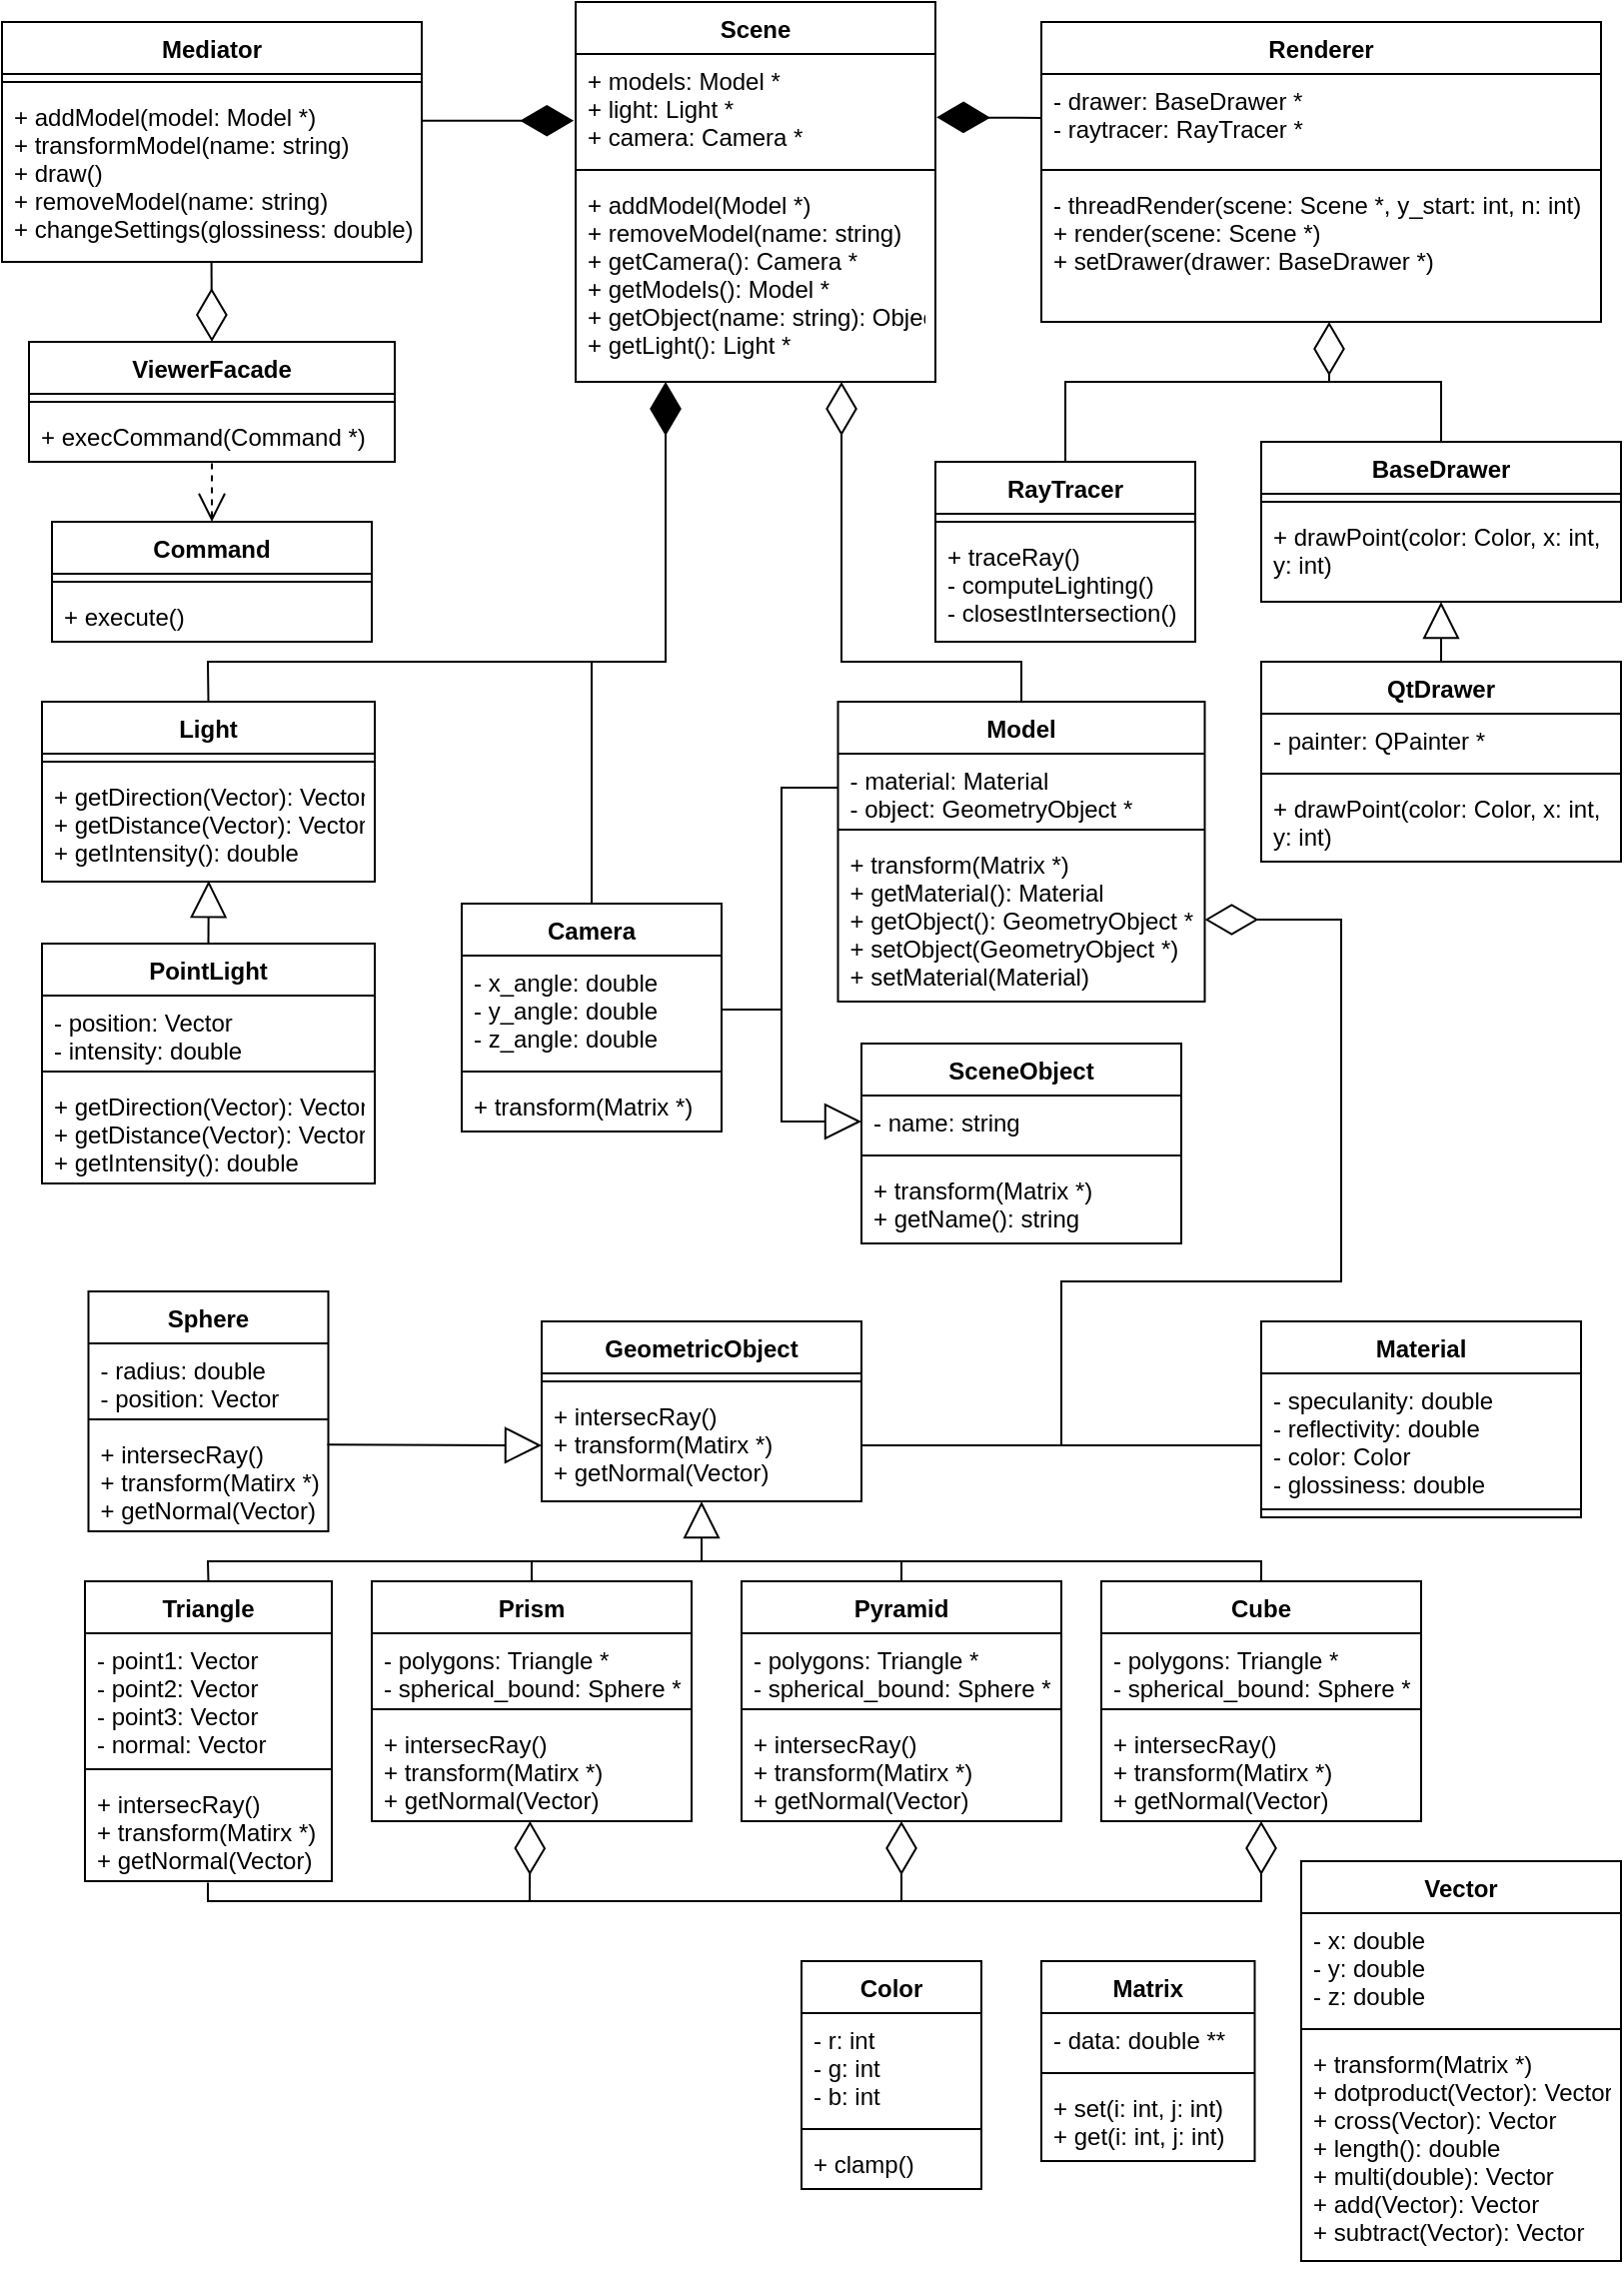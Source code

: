 <mxfile version="16.5.3" type="device" pages="2"><diagram id="o_7BRDRFoQLlFsF3nhdO" name="classes"><mxGraphModel dx="1688" dy="991" grid="1" gridSize="10" guides="1" tooltips="1" connect="1" arrows="1" fold="1" page="1" pageScale="1" pageWidth="827" pageHeight="1169" math="0" shadow="0"><root><mxCell id="rmKRU1al5gJtxsZe6P4l-0"/><mxCell id="rmKRU1al5gJtxsZe6P4l-1" parent="rmKRU1al5gJtxsZe6P4l-0"/><mxCell id="rmKRU1al5gJtxsZe6P4l-2" value="Scene" style="swimlane;fontStyle=1;align=center;verticalAlign=top;childLayout=stackLayout;horizontal=1;startSize=26;horizontalStack=0;resizeParent=1;resizeParentMax=0;resizeLast=0;collapsible=1;marginBottom=0;fontColor=#000000;" vertex="1" parent="rmKRU1al5gJtxsZe6P4l-1"><mxGeometry x="297" y="20" width="180" height="190" as="geometry"/></mxCell><mxCell id="rmKRU1al5gJtxsZe6P4l-3" value="+ models: Model *&#xA;+ light: Light *&#xA;+ camera: Camera *&#xA;" style="text;strokeColor=none;fillColor=none;align=left;verticalAlign=top;spacingLeft=4;spacingRight=4;overflow=hidden;rotatable=0;points=[[0,0.5],[1,0.5]];portConstraint=eastwest;fontColor=#000000;" vertex="1" parent="rmKRU1al5gJtxsZe6P4l-2"><mxGeometry y="26" width="180" height="54" as="geometry"/></mxCell><mxCell id="rmKRU1al5gJtxsZe6P4l-4" value="" style="line;strokeWidth=1;fillColor=none;align=left;verticalAlign=middle;spacingTop=-1;spacingLeft=3;spacingRight=3;rotatable=0;labelPosition=right;points=[];portConstraint=eastwest;fontColor=#000000;" vertex="1" parent="rmKRU1al5gJtxsZe6P4l-2"><mxGeometry y="80" width="180" height="8" as="geometry"/></mxCell><mxCell id="rmKRU1al5gJtxsZe6P4l-5" value="+ addModel(Model *)&#xA;+ removeModel(name: string)&#xA;+ getCamera(): Camera *&#xA;+ getModels(): Model *&#xA;+ getObject(name: string): Object *&#xA;+ getLight(): Light *&#xA;" style="text;strokeColor=none;fillColor=none;align=left;verticalAlign=top;spacingLeft=4;spacingRight=4;overflow=hidden;rotatable=0;points=[[0,0.5],[1,0.5]];portConstraint=eastwest;fontColor=#000000;" vertex="1" parent="rmKRU1al5gJtxsZe6P4l-2"><mxGeometry y="88" width="180" height="102" as="geometry"/></mxCell><mxCell id="rmKRU1al5gJtxsZe6P4l-6" value="Mediator" style="swimlane;fontStyle=1;align=center;verticalAlign=top;childLayout=stackLayout;horizontal=1;startSize=26;horizontalStack=0;resizeParent=1;resizeParentMax=0;resizeLast=0;collapsible=1;marginBottom=0;fontColor=#000000;" vertex="1" parent="rmKRU1al5gJtxsZe6P4l-1"><mxGeometry x="10" y="30" width="210" height="120" as="geometry"/></mxCell><mxCell id="rmKRU1al5gJtxsZe6P4l-8" value="" style="line;strokeWidth=1;fillColor=none;align=left;verticalAlign=middle;spacingTop=-1;spacingLeft=3;spacingRight=3;rotatable=0;labelPosition=right;points=[];portConstraint=eastwest;fontColor=#000000;" vertex="1" parent="rmKRU1al5gJtxsZe6P4l-6"><mxGeometry y="26" width="210" height="8" as="geometry"/></mxCell><mxCell id="rmKRU1al5gJtxsZe6P4l-9" value="+ addModel(model: Model *)&#xA;+ transformModel(name: string)&#xA;+ draw()&#xA;+ removeModel(name: string)&#xA;+ changeSettings(glossiness: double)&#xA;" style="text;strokeColor=none;fillColor=none;align=left;verticalAlign=top;spacingLeft=4;spacingRight=4;overflow=hidden;rotatable=0;points=[[0,0.5],[1,0.5]];portConstraint=eastwest;fontColor=#000000;" vertex="1" parent="rmKRU1al5gJtxsZe6P4l-6"><mxGeometry y="34" width="210" height="86" as="geometry"/></mxCell><mxCell id="rmKRU1al5gJtxsZe6P4l-10" value="ViewerFacade" style="swimlane;fontStyle=1;align=center;verticalAlign=top;childLayout=stackLayout;horizontal=1;startSize=26;horizontalStack=0;resizeParent=1;resizeParentMax=0;resizeLast=0;collapsible=1;marginBottom=0;fontColor=#000000;" vertex="1" parent="rmKRU1al5gJtxsZe6P4l-1"><mxGeometry x="23.5" y="190" width="183" height="60" as="geometry"/></mxCell><mxCell id="rmKRU1al5gJtxsZe6P4l-12" value="" style="line;strokeWidth=1;fillColor=none;align=left;verticalAlign=middle;spacingTop=-1;spacingLeft=3;spacingRight=3;rotatable=0;labelPosition=right;points=[];portConstraint=eastwest;fontColor=#000000;" vertex="1" parent="rmKRU1al5gJtxsZe6P4l-10"><mxGeometry y="26" width="183" height="8" as="geometry"/></mxCell><mxCell id="rmKRU1al5gJtxsZe6P4l-13" value="+ execCommand(Command *)" style="text;strokeColor=none;fillColor=none;align=left;verticalAlign=top;spacingLeft=4;spacingRight=4;overflow=hidden;rotatable=0;points=[[0,0.5],[1,0.5]];portConstraint=eastwest;fontColor=#000000;" vertex="1" parent="rmKRU1al5gJtxsZe6P4l-10"><mxGeometry y="34" width="183" height="26" as="geometry"/></mxCell><mxCell id="rmKRU1al5gJtxsZe6P4l-14" value="Renderer" style="swimlane;fontStyle=1;align=center;verticalAlign=top;childLayout=stackLayout;horizontal=1;startSize=26;horizontalStack=0;resizeParent=1;resizeParentMax=0;resizeLast=0;collapsible=1;marginBottom=0;fontColor=#000000;" vertex="1" parent="rmKRU1al5gJtxsZe6P4l-1"><mxGeometry x="530" y="30" width="280" height="150" as="geometry"/></mxCell><mxCell id="rmKRU1al5gJtxsZe6P4l-15" value="- drawer: BaseDrawer *&#xA;- raytracer: RayTracer *&#xA;" style="text;strokeColor=none;fillColor=none;align=left;verticalAlign=top;spacingLeft=4;spacingRight=4;overflow=hidden;rotatable=0;points=[[0,0.5],[1,0.5]];portConstraint=eastwest;fontColor=#000000;" vertex="1" parent="rmKRU1al5gJtxsZe6P4l-14"><mxGeometry y="26" width="280" height="44" as="geometry"/></mxCell><mxCell id="rmKRU1al5gJtxsZe6P4l-16" value="" style="line;strokeWidth=1;fillColor=none;align=left;verticalAlign=middle;spacingTop=-1;spacingLeft=3;spacingRight=3;rotatable=0;labelPosition=right;points=[];portConstraint=eastwest;fontColor=#000000;" vertex="1" parent="rmKRU1al5gJtxsZe6P4l-14"><mxGeometry y="70" width="280" height="8" as="geometry"/></mxCell><mxCell id="rmKRU1al5gJtxsZe6P4l-17" value="- threadRender(scene: Scene *, y_start: int, n: int)&#xA;+ render(scene: Scene *)&#xA;+ setDrawer(drawer: BaseDrawer *)&#xA;" style="text;strokeColor=none;fillColor=none;align=left;verticalAlign=top;spacingLeft=4;spacingRight=4;overflow=hidden;rotatable=0;points=[[0,0.5],[1,0.5]];portConstraint=eastwest;fontColor=#000000;" vertex="1" parent="rmKRU1al5gJtxsZe6P4l-14"><mxGeometry y="78" width="280" height="72" as="geometry"/></mxCell><mxCell id="rmKRU1al5gJtxsZe6P4l-18" value="RayTracer" style="swimlane;fontStyle=1;align=center;verticalAlign=top;childLayout=stackLayout;horizontal=1;startSize=26;horizontalStack=0;resizeParent=1;resizeParentMax=0;resizeLast=0;collapsible=1;marginBottom=0;fontColor=#000000;" vertex="1" parent="rmKRU1al5gJtxsZe6P4l-1"><mxGeometry x="477" y="250" width="130" height="90" as="geometry"/></mxCell><mxCell id="rmKRU1al5gJtxsZe6P4l-20" value="" style="line;strokeWidth=1;fillColor=none;align=left;verticalAlign=middle;spacingTop=-1;spacingLeft=3;spacingRight=3;rotatable=0;labelPosition=right;points=[];portConstraint=eastwest;fontColor=#000000;" vertex="1" parent="rmKRU1al5gJtxsZe6P4l-18"><mxGeometry y="26" width="130" height="8" as="geometry"/></mxCell><mxCell id="rmKRU1al5gJtxsZe6P4l-21" value="+ traceRay()&#xA;- computeLighting()&#xA;- closestIntersection()&#xA;" style="text;strokeColor=none;fillColor=none;align=left;verticalAlign=top;spacingLeft=4;spacingRight=4;overflow=hidden;rotatable=0;points=[[0,0.5],[1,0.5]];portConstraint=eastwest;fontColor=#000000;" vertex="1" parent="rmKRU1al5gJtxsZe6P4l-18"><mxGeometry y="34" width="130" height="56" as="geometry"/></mxCell><mxCell id="rmKRU1al5gJtxsZe6P4l-22" value="BaseDrawer" style="swimlane;fontStyle=1;align=center;verticalAlign=top;childLayout=stackLayout;horizontal=1;startSize=26;horizontalStack=0;resizeParent=1;resizeParentMax=0;resizeLast=0;collapsible=1;marginBottom=0;fontColor=#000000;" vertex="1" parent="rmKRU1al5gJtxsZe6P4l-1"><mxGeometry x="640" y="240" width="180" height="80" as="geometry"/></mxCell><mxCell id="rmKRU1al5gJtxsZe6P4l-24" value="" style="line;strokeWidth=1;fillColor=none;align=left;verticalAlign=middle;spacingTop=-1;spacingLeft=3;spacingRight=3;rotatable=0;labelPosition=right;points=[];portConstraint=eastwest;fontColor=#000000;" vertex="1" parent="rmKRU1al5gJtxsZe6P4l-22"><mxGeometry y="26" width="180" height="8" as="geometry"/></mxCell><mxCell id="rmKRU1al5gJtxsZe6P4l-25" value="+ drawPoint(color: Color, x: int,&#xA;y: int)" style="text;strokeColor=none;fillColor=none;align=left;verticalAlign=top;spacingLeft=4;spacingRight=4;overflow=hidden;rotatable=0;points=[[0,0.5],[1,0.5]];portConstraint=eastwest;fontColor=#000000;" vertex="1" parent="rmKRU1al5gJtxsZe6P4l-22"><mxGeometry y="34" width="180" height="46" as="geometry"/></mxCell><mxCell id="rmKRU1al5gJtxsZe6P4l-26" value="QtDrawer" style="swimlane;fontStyle=1;align=center;verticalAlign=top;childLayout=stackLayout;horizontal=1;startSize=26;horizontalStack=0;resizeParent=1;resizeParentMax=0;resizeLast=0;collapsible=1;marginBottom=0;fontColor=#000000;" vertex="1" parent="rmKRU1al5gJtxsZe6P4l-1"><mxGeometry x="640" y="350" width="180" height="100" as="geometry"/></mxCell><mxCell id="rmKRU1al5gJtxsZe6P4l-27" value="- painter: QPainter *" style="text;strokeColor=none;fillColor=none;align=left;verticalAlign=top;spacingLeft=4;spacingRight=4;overflow=hidden;rotatable=0;points=[[0,0.5],[1,0.5]];portConstraint=eastwest;fontColor=#000000;" vertex="1" parent="rmKRU1al5gJtxsZe6P4l-26"><mxGeometry y="26" width="180" height="26" as="geometry"/></mxCell><mxCell id="rmKRU1al5gJtxsZe6P4l-28" value="" style="line;strokeWidth=1;fillColor=none;align=left;verticalAlign=middle;spacingTop=-1;spacingLeft=3;spacingRight=3;rotatable=0;labelPosition=right;points=[];portConstraint=eastwest;fontColor=#000000;" vertex="1" parent="rmKRU1al5gJtxsZe6P4l-26"><mxGeometry y="52" width="180" height="8" as="geometry"/></mxCell><mxCell id="rmKRU1al5gJtxsZe6P4l-29" value="+ drawPoint(color: Color, x: int,&#xA;y: int)" style="text;strokeColor=none;fillColor=none;align=left;verticalAlign=top;spacingLeft=4;spacingRight=4;overflow=hidden;rotatable=0;points=[[0,0.5],[1,0.5]];portConstraint=eastwest;fontColor=#000000;" vertex="1" parent="rmKRU1al5gJtxsZe6P4l-26"><mxGeometry y="60" width="180" height="40" as="geometry"/></mxCell><mxCell id="rmKRU1al5gJtxsZe6P4l-31" value="Command" style="swimlane;fontStyle=1;align=center;verticalAlign=top;childLayout=stackLayout;horizontal=1;startSize=26;horizontalStack=0;resizeParent=1;resizeParentMax=0;resizeLast=0;collapsible=1;marginBottom=0;fontColor=#000000;" vertex="1" parent="rmKRU1al5gJtxsZe6P4l-1"><mxGeometry x="35" y="280" width="160" height="60" as="geometry"/></mxCell><mxCell id="rmKRU1al5gJtxsZe6P4l-33" value="" style="line;strokeWidth=1;fillColor=none;align=left;verticalAlign=middle;spacingTop=-1;spacingLeft=3;spacingRight=3;rotatable=0;labelPosition=right;points=[];portConstraint=eastwest;fontColor=#000000;" vertex="1" parent="rmKRU1al5gJtxsZe6P4l-31"><mxGeometry y="26" width="160" height="8" as="geometry"/></mxCell><mxCell id="rmKRU1al5gJtxsZe6P4l-34" value="+ execute()" style="text;strokeColor=none;fillColor=none;align=left;verticalAlign=top;spacingLeft=4;spacingRight=4;overflow=hidden;rotatable=0;points=[[0,0.5],[1,0.5]];portConstraint=eastwest;fontColor=#000000;" vertex="1" parent="rmKRU1al5gJtxsZe6P4l-31"><mxGeometry y="34" width="160" height="26" as="geometry"/></mxCell><mxCell id="rmKRU1al5gJtxsZe6P4l-35" value="" style="endArrow=diamondThin;endFill=1;endSize=24;html=1;rounded=0;fontColor=#000000;exitX=0;exitY=0.5;exitDx=0;exitDy=0;entryX=1.003;entryY=0.586;entryDx=0;entryDy=0;entryPerimeter=0;" edge="1" parent="rmKRU1al5gJtxsZe6P4l-1" source="rmKRU1al5gJtxsZe6P4l-15" target="rmKRU1al5gJtxsZe6P4l-3"><mxGeometry width="160" relative="1" as="geometry"><mxPoint x="223" y="73" as="sourcePoint"/><mxPoint x="480" y="78" as="targetPoint"/></mxGeometry></mxCell><mxCell id="rmKRU1al5gJtxsZe6P4l-36" value="" style="endArrow=diamondThin;endFill=0;endSize=24;html=1;rounded=0;fontColor=#000000;entryX=0.5;entryY=0;entryDx=0;entryDy=0;exitX=0.499;exitY=1.004;exitDx=0;exitDy=0;exitPerimeter=0;" edge="1" parent="rmKRU1al5gJtxsZe6P4l-1" source="rmKRU1al5gJtxsZe6P4l-9" target="rmKRU1al5gJtxsZe6P4l-10"><mxGeometry width="160" relative="1" as="geometry"><mxPoint x="273" y="200" as="sourcePoint"/><mxPoint x="433" y="200" as="targetPoint"/></mxGeometry></mxCell><mxCell id="rmKRU1al5gJtxsZe6P4l-37" value="" style="endArrow=open;endSize=12;dashed=1;html=1;rounded=0;fontColor=#000000;exitX=0.5;exitY=1.03;exitDx=0;exitDy=0;exitPerimeter=0;entryX=0.5;entryY=0;entryDx=0;entryDy=0;" edge="1" parent="rmKRU1al5gJtxsZe6P4l-1" source="rmKRU1al5gJtxsZe6P4l-13" target="rmKRU1al5gJtxsZe6P4l-31"><mxGeometry y="30" width="160" relative="1" as="geometry"><mxPoint x="233" y="290" as="sourcePoint"/><mxPoint x="393" y="290" as="targetPoint"/><mxPoint as="offset"/></mxGeometry></mxCell><mxCell id="rmKRU1al5gJtxsZe6P4l-39" value="" style="endArrow=diamondThin;endFill=0;endSize=24;html=1;rounded=0;fontColor=#000000;exitX=0.5;exitY=0;exitDx=0;exitDy=0;" edge="1" parent="rmKRU1al5gJtxsZe6P4l-1" source="rmKRU1al5gJtxsZe6P4l-22"><mxGeometry width="160" relative="1" as="geometry"><mxPoint x="390" y="280" as="sourcePoint"/><mxPoint x="674" y="180" as="targetPoint"/><Array as="points"><mxPoint x="730" y="210"/><mxPoint x="674" y="210"/></Array></mxGeometry></mxCell><mxCell id="rmKRU1al5gJtxsZe6P4l-40" value="" style="endArrow=none;html=1;rounded=0;fontColor=#000000;entryX=0.5;entryY=0;entryDx=0;entryDy=0;" edge="1" parent="rmKRU1al5gJtxsZe6P4l-1" target="rmKRU1al5gJtxsZe6P4l-18"><mxGeometry width="50" height="50" relative="1" as="geometry"><mxPoint x="674" y="210" as="sourcePoint"/><mxPoint x="490" y="250" as="targetPoint"/><Array as="points"><mxPoint x="542" y="210"/></Array></mxGeometry></mxCell><mxCell id="rmKRU1al5gJtxsZe6P4l-41" value="" style="endArrow=block;endSize=16;endFill=0;html=1;rounded=0;fontColor=#000000;entryX=0.5;entryY=1;entryDx=0;entryDy=0;exitX=0.5;exitY=0;exitDx=0;exitDy=0;" edge="1" parent="rmKRU1al5gJtxsZe6P4l-1" source="rmKRU1al5gJtxsZe6P4l-26" target="rmKRU1al5gJtxsZe6P4l-22"><mxGeometry y="60" width="160" relative="1" as="geometry"><mxPoint x="550" y="250" as="sourcePoint"/><mxPoint x="710" y="250" as="targetPoint"/><mxPoint as="offset"/></mxGeometry></mxCell><mxCell id="rmKRU1al5gJtxsZe6P4l-42" value="" style="endArrow=diamondThin;endFill=1;endSize=24;html=1;rounded=0;fontColor=#000000;entryX=-0.005;entryY=0.618;entryDx=0;entryDy=0;entryPerimeter=0;exitX=1;exitY=0.179;exitDx=0;exitDy=0;exitPerimeter=0;" edge="1" parent="rmKRU1al5gJtxsZe6P4l-1" source="rmKRU1al5gJtxsZe6P4l-9" target="rmKRU1al5gJtxsZe6P4l-3"><mxGeometry width="160" relative="1" as="geometry"><mxPoint x="390" y="160" as="sourcePoint"/><mxPoint x="550" y="160" as="targetPoint"/></mxGeometry></mxCell><mxCell id="rmKRU1al5gJtxsZe6P4l-43" value="Model" style="swimlane;fontStyle=1;align=center;verticalAlign=top;childLayout=stackLayout;horizontal=1;startSize=26;horizontalStack=0;resizeParent=1;resizeParentMax=0;resizeLast=0;collapsible=1;marginBottom=0;fontColor=#000000;" vertex="1" parent="rmKRU1al5gJtxsZe6P4l-1"><mxGeometry x="428.25" y="370" width="183.5" height="150" as="geometry"/></mxCell><mxCell id="rmKRU1al5gJtxsZe6P4l-44" value="- material: Material&#xA;- object: GeometryObject *&#xA;" style="text;strokeColor=none;fillColor=none;align=left;verticalAlign=top;spacingLeft=4;spacingRight=4;overflow=hidden;rotatable=0;points=[[0,0.5],[1,0.5]];portConstraint=eastwest;fontColor=#000000;" vertex="1" parent="rmKRU1al5gJtxsZe6P4l-43"><mxGeometry y="26" width="183.5" height="34" as="geometry"/></mxCell><mxCell id="rmKRU1al5gJtxsZe6P4l-45" value="" style="line;strokeWidth=1;fillColor=none;align=left;verticalAlign=middle;spacingTop=-1;spacingLeft=3;spacingRight=3;rotatable=0;labelPosition=right;points=[];portConstraint=eastwest;fontColor=#000000;" vertex="1" parent="rmKRU1al5gJtxsZe6P4l-43"><mxGeometry y="60" width="183.5" height="8" as="geometry"/></mxCell><mxCell id="rmKRU1al5gJtxsZe6P4l-46" value="+ transform(Matrix *)&#xA;+ getMaterial(): Material&#xA;+ getObject(): GeometryObject *&#xA;+ setObject(GeometryObject *)&#xA;+ setMaterial(Material)&#xA;" style="text;strokeColor=none;fillColor=none;align=left;verticalAlign=top;spacingLeft=4;spacingRight=4;overflow=hidden;rotatable=0;points=[[0,0.5],[1,0.5]];portConstraint=eastwest;fontColor=#000000;" vertex="1" parent="rmKRU1al5gJtxsZe6P4l-43"><mxGeometry y="68" width="183.5" height="82" as="geometry"/></mxCell><mxCell id="rmKRU1al5gJtxsZe6P4l-47" value="SceneObject" style="swimlane;fontStyle=1;align=center;verticalAlign=top;childLayout=stackLayout;horizontal=1;startSize=26;horizontalStack=0;resizeParent=1;resizeParentMax=0;resizeLast=0;collapsible=1;marginBottom=0;fontColor=#000000;" vertex="1" parent="rmKRU1al5gJtxsZe6P4l-1"><mxGeometry x="440" y="541" width="160" height="100" as="geometry"/></mxCell><mxCell id="rmKRU1al5gJtxsZe6P4l-48" value="- name: string" style="text;strokeColor=none;fillColor=none;align=left;verticalAlign=top;spacingLeft=4;spacingRight=4;overflow=hidden;rotatable=0;points=[[0,0.5],[1,0.5]];portConstraint=eastwest;fontColor=#000000;" vertex="1" parent="rmKRU1al5gJtxsZe6P4l-47"><mxGeometry y="26" width="160" height="26" as="geometry"/></mxCell><mxCell id="rmKRU1al5gJtxsZe6P4l-49" value="" style="line;strokeWidth=1;fillColor=none;align=left;verticalAlign=middle;spacingTop=-1;spacingLeft=3;spacingRight=3;rotatable=0;labelPosition=right;points=[];portConstraint=eastwest;fontColor=#000000;" vertex="1" parent="rmKRU1al5gJtxsZe6P4l-47"><mxGeometry y="52" width="160" height="8" as="geometry"/></mxCell><mxCell id="rmKRU1al5gJtxsZe6P4l-50" value="+ transform(Matrix *)&#xA;+ getName(): string&#xA;" style="text;strokeColor=none;fillColor=none;align=left;verticalAlign=top;spacingLeft=4;spacingRight=4;overflow=hidden;rotatable=0;points=[[0,0.5],[1,0.5]];portConstraint=eastwest;fontColor=#000000;" vertex="1" parent="rmKRU1al5gJtxsZe6P4l-47"><mxGeometry y="60" width="160" height="40" as="geometry"/></mxCell><mxCell id="rmKRU1al5gJtxsZe6P4l-51" value="Camera" style="swimlane;fontStyle=1;align=center;verticalAlign=top;childLayout=stackLayout;horizontal=1;startSize=26;horizontalStack=0;resizeParent=1;resizeParentMax=0;resizeLast=0;collapsible=1;marginBottom=0;fontColor=#000000;" vertex="1" parent="rmKRU1al5gJtxsZe6P4l-1"><mxGeometry x="240" y="471" width="130" height="114" as="geometry"/></mxCell><mxCell id="rmKRU1al5gJtxsZe6P4l-52" value="- x_angle: double&#xA;- y_angle: double&#xA;- z_angle: double&#xA;" style="text;strokeColor=none;fillColor=none;align=left;verticalAlign=top;spacingLeft=4;spacingRight=4;overflow=hidden;rotatable=0;points=[[0,0.5],[1,0.5]];portConstraint=eastwest;fontColor=#000000;" vertex="1" parent="rmKRU1al5gJtxsZe6P4l-51"><mxGeometry y="26" width="130" height="54" as="geometry"/></mxCell><mxCell id="rmKRU1al5gJtxsZe6P4l-53" value="" style="line;strokeWidth=1;fillColor=none;align=left;verticalAlign=middle;spacingTop=-1;spacingLeft=3;spacingRight=3;rotatable=0;labelPosition=right;points=[];portConstraint=eastwest;fontColor=#000000;" vertex="1" parent="rmKRU1al5gJtxsZe6P4l-51"><mxGeometry y="80" width="130" height="8" as="geometry"/></mxCell><mxCell id="rmKRU1al5gJtxsZe6P4l-54" value="+ transform(Matrix *)" style="text;strokeColor=none;fillColor=none;align=left;verticalAlign=top;spacingLeft=4;spacingRight=4;overflow=hidden;rotatable=0;points=[[0,0.5],[1,0.5]];portConstraint=eastwest;fontColor=#000000;" vertex="1" parent="rmKRU1al5gJtxsZe6P4l-51"><mxGeometry y="88" width="130" height="26" as="geometry"/></mxCell><mxCell id="rmKRU1al5gJtxsZe6P4l-55" value="Light" style="swimlane;fontStyle=1;align=center;verticalAlign=top;childLayout=stackLayout;horizontal=1;startSize=26;horizontalStack=0;resizeParent=1;resizeParentMax=0;resizeLast=0;collapsible=1;marginBottom=0;fontColor=#000000;" vertex="1" parent="rmKRU1al5gJtxsZe6P4l-1"><mxGeometry x="30" y="370" width="166.5" height="90" as="geometry"/></mxCell><mxCell id="rmKRU1al5gJtxsZe6P4l-57" value="" style="line;strokeWidth=1;fillColor=none;align=left;verticalAlign=middle;spacingTop=-1;spacingLeft=3;spacingRight=3;rotatable=0;labelPosition=right;points=[];portConstraint=eastwest;fontColor=#000000;" vertex="1" parent="rmKRU1al5gJtxsZe6P4l-55"><mxGeometry y="26" width="166.5" height="8" as="geometry"/></mxCell><mxCell id="rmKRU1al5gJtxsZe6P4l-58" value="+ getDirection(Vector): Vector&#xA;+ getDistance(Vector): Vector&#xA;+ getIntensity(): double" style="text;strokeColor=none;fillColor=none;align=left;verticalAlign=top;spacingLeft=4;spacingRight=4;overflow=hidden;rotatable=0;points=[[0,0.5],[1,0.5]];portConstraint=eastwest;fontColor=#000000;" vertex="1" parent="rmKRU1al5gJtxsZe6P4l-55"><mxGeometry y="34" width="166.5" height="56" as="geometry"/></mxCell><mxCell id="rmKRU1al5gJtxsZe6P4l-60" value="PointLight" style="swimlane;fontStyle=1;align=center;verticalAlign=top;childLayout=stackLayout;horizontal=1;startSize=26;horizontalStack=0;resizeParent=1;resizeParentMax=0;resizeLast=0;collapsible=1;marginBottom=0;fontColor=#000000;" vertex="1" parent="rmKRU1al5gJtxsZe6P4l-1"><mxGeometry x="30" y="491" width="166.5" height="120" as="geometry"/></mxCell><mxCell id="rmKRU1al5gJtxsZe6P4l-61" value="- position: Vector&#xA;- intensity: double&#xA;" style="text;strokeColor=none;fillColor=none;align=left;verticalAlign=top;spacingLeft=4;spacingRight=4;overflow=hidden;rotatable=0;points=[[0,0.5],[1,0.5]];portConstraint=eastwest;fontColor=#000000;" vertex="1" parent="rmKRU1al5gJtxsZe6P4l-60"><mxGeometry y="26" width="166.5" height="34" as="geometry"/></mxCell><mxCell id="rmKRU1al5gJtxsZe6P4l-62" value="" style="line;strokeWidth=1;fillColor=none;align=left;verticalAlign=middle;spacingTop=-1;spacingLeft=3;spacingRight=3;rotatable=0;labelPosition=right;points=[];portConstraint=eastwest;fontColor=#000000;" vertex="1" parent="rmKRU1al5gJtxsZe6P4l-60"><mxGeometry y="60" width="166.5" height="8" as="geometry"/></mxCell><mxCell id="rmKRU1al5gJtxsZe6P4l-63" value="+ getDirection(Vector): Vector&#xA;+ getDistance(Vector): Vector&#xA;+ getIntensity(): double" style="text;strokeColor=none;fillColor=none;align=left;verticalAlign=top;spacingLeft=4;spacingRight=4;overflow=hidden;rotatable=0;points=[[0,0.5],[1,0.5]];portConstraint=eastwest;fontColor=#000000;" vertex="1" parent="rmKRU1al5gJtxsZe6P4l-60"><mxGeometry y="68" width="166.5" height="52" as="geometry"/></mxCell><mxCell id="rmKRU1al5gJtxsZe6P4l-64" value="" style="endArrow=diamondThin;endFill=1;endSize=24;html=1;rounded=0;fontColor=#000000;entryX=0.25;entryY=1;entryDx=0;entryDy=0;exitX=0.5;exitY=0;exitDx=0;exitDy=0;" edge="1" parent="rmKRU1al5gJtxsZe6P4l-1" source="rmKRU1al5gJtxsZe6P4l-51" target="rmKRU1al5gJtxsZe6P4l-2"><mxGeometry width="160" relative="1" as="geometry"><mxPoint x="230" y="460" as="sourcePoint"/><mxPoint x="390" y="460" as="targetPoint"/><Array as="points"><mxPoint x="305" y="350"/><mxPoint x="342" y="350"/></Array></mxGeometry></mxCell><mxCell id="rmKRU1al5gJtxsZe6P4l-65" value="" style="endArrow=none;html=1;rounded=0;fontColor=#000000;exitX=0.5;exitY=0;exitDx=0;exitDy=0;" edge="1" parent="rmKRU1al5gJtxsZe6P4l-1" source="rmKRU1al5gJtxsZe6P4l-55"><mxGeometry width="50" height="50" relative="1" as="geometry"><mxPoint x="280" y="490" as="sourcePoint"/><mxPoint x="310" y="350" as="targetPoint"/><Array as="points"><mxPoint x="113" y="350"/><mxPoint x="250" y="350"/></Array></mxGeometry></mxCell><mxCell id="rmKRU1al5gJtxsZe6P4l-66" value="" style="endArrow=block;endSize=16;endFill=0;html=1;rounded=0;fontColor=#000000;entryX=0.501;entryY=0.992;entryDx=0;entryDy=0;exitX=0.5;exitY=0;exitDx=0;exitDy=0;entryPerimeter=0;" edge="1" parent="rmKRU1al5gJtxsZe6P4l-1" source="rmKRU1al5gJtxsZe6P4l-60" target="rmKRU1al5gJtxsZe6P4l-58"><mxGeometry y="60" width="160" relative="1" as="geometry"><mxPoint x="740" y="360" as="sourcePoint"/><mxPoint x="740" y="330" as="targetPoint"/><mxPoint as="offset"/></mxGeometry></mxCell><mxCell id="rmKRU1al5gJtxsZe6P4l-67" value="" style="endArrow=diamondThin;endFill=0;endSize=24;html=1;rounded=0;fontColor=#000000;exitX=0.5;exitY=0;exitDx=0;exitDy=0;entryX=0.739;entryY=1;entryDx=0;entryDy=0;entryPerimeter=0;" edge="1" parent="rmKRU1al5gJtxsZe6P4l-1" source="rmKRU1al5gJtxsZe6P4l-43" target="rmKRU1al5gJtxsZe6P4l-5"><mxGeometry width="160" relative="1" as="geometry"><mxPoint x="290" y="350" as="sourcePoint"/><mxPoint x="440" y="250" as="targetPoint"/><Array as="points"><mxPoint x="520" y="350"/><mxPoint x="430" y="350"/></Array></mxGeometry></mxCell><mxCell id="rmKRU1al5gJtxsZe6P4l-68" value="" style="endArrow=block;endSize=16;endFill=0;html=1;rounded=0;fontColor=#000000;entryX=0;entryY=0.5;entryDx=0;entryDy=0;exitX=0;exitY=0.5;exitDx=0;exitDy=0;" edge="1" parent="rmKRU1al5gJtxsZe6P4l-1" source="rmKRU1al5gJtxsZe6P4l-44" target="rmKRU1al5gJtxsZe6P4l-48"><mxGeometry y="60" width="160" relative="1" as="geometry"><mxPoint x="370" y="390" as="sourcePoint"/><mxPoint x="123.417" y="469.552" as="targetPoint"/><mxPoint as="offset"/><Array as="points"><mxPoint x="400" y="413"/><mxPoint x="400" y="580"/></Array></mxGeometry></mxCell><mxCell id="rmKRU1al5gJtxsZe6P4l-69" value="" style="endArrow=none;html=1;rounded=0;fontColor=#000000;exitX=1;exitY=0.5;exitDx=0;exitDy=0;" edge="1" parent="rmKRU1al5gJtxsZe6P4l-1" source="rmKRU1al5gJtxsZe6P4l-52"><mxGeometry width="50" height="50" relative="1" as="geometry"><mxPoint x="380" y="590" as="sourcePoint"/><mxPoint x="400" y="524" as="targetPoint"/></mxGeometry></mxCell><mxCell id="rmKRU1al5gJtxsZe6P4l-70" value="Material" style="swimlane;fontStyle=1;align=center;verticalAlign=top;childLayout=stackLayout;horizontal=1;startSize=26;horizontalStack=0;resizeParent=1;resizeParentMax=0;resizeLast=0;collapsible=1;marginBottom=0;fontColor=#000000;" vertex="1" parent="rmKRU1al5gJtxsZe6P4l-1"><mxGeometry x="640" y="680" width="160" height="98" as="geometry"/></mxCell><mxCell id="rmKRU1al5gJtxsZe6P4l-71" value="- speculanity: double&#xA;- reflectivity: double&#xA;- color: Color&#xA;- glossiness: double&#xA;" style="text;strokeColor=none;fillColor=none;align=left;verticalAlign=top;spacingLeft=4;spacingRight=4;overflow=hidden;rotatable=0;points=[[0,0.5],[1,0.5]];portConstraint=eastwest;fontColor=#000000;" vertex="1" parent="rmKRU1al5gJtxsZe6P4l-70"><mxGeometry y="26" width="160" height="64" as="geometry"/></mxCell><mxCell id="rmKRU1al5gJtxsZe6P4l-72" value="" style="line;strokeWidth=1;fillColor=none;align=left;verticalAlign=middle;spacingTop=-1;spacingLeft=3;spacingRight=3;rotatable=0;labelPosition=right;points=[];portConstraint=eastwest;fontColor=#000000;" vertex="1" parent="rmKRU1al5gJtxsZe6P4l-70"><mxGeometry y="90" width="160" height="8" as="geometry"/></mxCell><mxCell id="rmKRU1al5gJtxsZe6P4l-74" value="GeometricObject" style="swimlane;fontStyle=1;align=center;verticalAlign=top;childLayout=stackLayout;horizontal=1;startSize=26;horizontalStack=0;resizeParent=1;resizeParentMax=0;resizeLast=0;collapsible=1;marginBottom=0;fontColor=#000000;" vertex="1" parent="rmKRU1al5gJtxsZe6P4l-1"><mxGeometry x="280" y="680" width="160" height="90" as="geometry"/></mxCell><mxCell id="rmKRU1al5gJtxsZe6P4l-76" value="" style="line;strokeWidth=1;fillColor=none;align=left;verticalAlign=middle;spacingTop=-1;spacingLeft=3;spacingRight=3;rotatable=0;labelPosition=right;points=[];portConstraint=eastwest;fontColor=#000000;" vertex="1" parent="rmKRU1al5gJtxsZe6P4l-74"><mxGeometry y="26" width="160" height="8" as="geometry"/></mxCell><mxCell id="rmKRU1al5gJtxsZe6P4l-77" value="+ intersecRay()&#xA;+ transform(Matirx *)&#xA;+ getNormal(Vector)&#xA;" style="text;strokeColor=none;fillColor=none;align=left;verticalAlign=top;spacingLeft=4;spacingRight=4;overflow=hidden;rotatable=0;points=[[0,0.5],[1,0.5]];portConstraint=eastwest;fontColor=#000000;" vertex="1" parent="rmKRU1al5gJtxsZe6P4l-74"><mxGeometry y="34" width="160" height="56" as="geometry"/></mxCell><mxCell id="rmKRU1al5gJtxsZe6P4l-78" value="Sphere" style="swimlane;fontStyle=1;align=center;verticalAlign=top;childLayout=stackLayout;horizontal=1;startSize=26;horizontalStack=0;resizeParent=1;resizeParentMax=0;resizeLast=0;collapsible=1;marginBottom=0;fontColor=#000000;" vertex="1" parent="rmKRU1al5gJtxsZe6P4l-1"><mxGeometry x="53.25" y="665" width="120" height="120" as="geometry"/></mxCell><mxCell id="rmKRU1al5gJtxsZe6P4l-79" value="- radius: double&#xA;- position: Vector&#xA;" style="text;strokeColor=none;fillColor=none;align=left;verticalAlign=top;spacingLeft=4;spacingRight=4;overflow=hidden;rotatable=0;points=[[0,0.5],[1,0.5]];portConstraint=eastwest;fontColor=#000000;" vertex="1" parent="rmKRU1al5gJtxsZe6P4l-78"><mxGeometry y="26" width="120" height="34" as="geometry"/></mxCell><mxCell id="rmKRU1al5gJtxsZe6P4l-80" value="" style="line;strokeWidth=1;fillColor=none;align=left;verticalAlign=middle;spacingTop=-1;spacingLeft=3;spacingRight=3;rotatable=0;labelPosition=right;points=[];portConstraint=eastwest;fontColor=#000000;" vertex="1" parent="rmKRU1al5gJtxsZe6P4l-78"><mxGeometry y="60" width="120" height="8" as="geometry"/></mxCell><mxCell id="rmKRU1al5gJtxsZe6P4l-81" value="+ intersecRay()&#xA;+ transform(Matirx *)&#xA;+ getNormal(Vector)" style="text;strokeColor=none;fillColor=none;align=left;verticalAlign=top;spacingLeft=4;spacingRight=4;overflow=hidden;rotatable=0;points=[[0,0.5],[1,0.5]];portConstraint=eastwest;fontColor=#000000;" vertex="1" parent="rmKRU1al5gJtxsZe6P4l-78"><mxGeometry y="68" width="120" height="52" as="geometry"/></mxCell><mxCell id="rmKRU1al5gJtxsZe6P4l-82" value="Cube" style="swimlane;fontStyle=1;align=center;verticalAlign=top;childLayout=stackLayout;horizontal=1;startSize=26;horizontalStack=0;resizeParent=1;resizeParentMax=0;resizeLast=0;collapsible=1;marginBottom=0;fontColor=#000000;" vertex="1" parent="rmKRU1al5gJtxsZe6P4l-1"><mxGeometry x="560" y="810" width="160" height="120" as="geometry"/></mxCell><mxCell id="rmKRU1al5gJtxsZe6P4l-83" value="- polygons: Triangle *&#xA;- spherical_bound: Sphere *&#xA;" style="text;strokeColor=none;fillColor=none;align=left;verticalAlign=top;spacingLeft=4;spacingRight=4;overflow=hidden;rotatable=0;points=[[0,0.5],[1,0.5]];portConstraint=eastwest;fontColor=#000000;" vertex="1" parent="rmKRU1al5gJtxsZe6P4l-82"><mxGeometry y="26" width="160" height="34" as="geometry"/></mxCell><mxCell id="rmKRU1al5gJtxsZe6P4l-84" value="" style="line;strokeWidth=1;fillColor=none;align=left;verticalAlign=middle;spacingTop=-1;spacingLeft=3;spacingRight=3;rotatable=0;labelPosition=right;points=[];portConstraint=eastwest;fontColor=#000000;" vertex="1" parent="rmKRU1al5gJtxsZe6P4l-82"><mxGeometry y="60" width="160" height="8" as="geometry"/></mxCell><mxCell id="rmKRU1al5gJtxsZe6P4l-85" value="+ intersecRay()&#xA;+ transform(Matirx *)&#xA;+ getNormal(Vector)" style="text;strokeColor=none;fillColor=none;align=left;verticalAlign=top;spacingLeft=4;spacingRight=4;overflow=hidden;rotatable=0;points=[[0,0.5],[1,0.5]];portConstraint=eastwest;fontColor=#000000;" vertex="1" parent="rmKRU1al5gJtxsZe6P4l-82"><mxGeometry y="68" width="160" height="52" as="geometry"/></mxCell><mxCell id="rmKRU1al5gJtxsZe6P4l-86" value="Pyramid" style="swimlane;fontStyle=1;align=center;verticalAlign=top;childLayout=stackLayout;horizontal=1;startSize=26;horizontalStack=0;resizeParent=1;resizeParentMax=0;resizeLast=0;collapsible=1;marginBottom=0;fontColor=#000000;" vertex="1" parent="rmKRU1al5gJtxsZe6P4l-1"><mxGeometry x="380" y="810" width="160" height="120" as="geometry"/></mxCell><mxCell id="rmKRU1al5gJtxsZe6P4l-87" value="- polygons: Triangle *&#xA;- spherical_bound: Sphere *&#xA;" style="text;strokeColor=none;fillColor=none;align=left;verticalAlign=top;spacingLeft=4;spacingRight=4;overflow=hidden;rotatable=0;points=[[0,0.5],[1,0.5]];portConstraint=eastwest;fontColor=#000000;" vertex="1" parent="rmKRU1al5gJtxsZe6P4l-86"><mxGeometry y="26" width="160" height="34" as="geometry"/></mxCell><mxCell id="rmKRU1al5gJtxsZe6P4l-88" value="" style="line;strokeWidth=1;fillColor=none;align=left;verticalAlign=middle;spacingTop=-1;spacingLeft=3;spacingRight=3;rotatable=0;labelPosition=right;points=[];portConstraint=eastwest;fontColor=#000000;" vertex="1" parent="rmKRU1al5gJtxsZe6P4l-86"><mxGeometry y="60" width="160" height="8" as="geometry"/></mxCell><mxCell id="rmKRU1al5gJtxsZe6P4l-89" value="+ intersecRay()&#xA;+ transform(Matirx *)&#xA;+ getNormal(Vector)" style="text;strokeColor=none;fillColor=none;align=left;verticalAlign=top;spacingLeft=4;spacingRight=4;overflow=hidden;rotatable=0;points=[[0,0.5],[1,0.5]];portConstraint=eastwest;fontColor=#000000;" vertex="1" parent="rmKRU1al5gJtxsZe6P4l-86"><mxGeometry y="68" width="160" height="52" as="geometry"/></mxCell><mxCell id="rmKRU1al5gJtxsZe6P4l-90" value="Prism" style="swimlane;fontStyle=1;align=center;verticalAlign=top;childLayout=stackLayout;horizontal=1;startSize=26;horizontalStack=0;resizeParent=1;resizeParentMax=0;resizeLast=0;collapsible=1;marginBottom=0;fontColor=#000000;" vertex="1" parent="rmKRU1al5gJtxsZe6P4l-1"><mxGeometry x="195" y="810" width="160" height="120" as="geometry"/></mxCell><mxCell id="rmKRU1al5gJtxsZe6P4l-91" value="- polygons: Triangle *&#xA;- spherical_bound: Sphere *&#xA;" style="text;strokeColor=none;fillColor=none;align=left;verticalAlign=top;spacingLeft=4;spacingRight=4;overflow=hidden;rotatable=0;points=[[0,0.5],[1,0.5]];portConstraint=eastwest;fontColor=#000000;" vertex="1" parent="rmKRU1al5gJtxsZe6P4l-90"><mxGeometry y="26" width="160" height="34" as="geometry"/></mxCell><mxCell id="rmKRU1al5gJtxsZe6P4l-92" value="" style="line;strokeWidth=1;fillColor=none;align=left;verticalAlign=middle;spacingTop=-1;spacingLeft=3;spacingRight=3;rotatable=0;labelPosition=right;points=[];portConstraint=eastwest;fontColor=#000000;" vertex="1" parent="rmKRU1al5gJtxsZe6P4l-90"><mxGeometry y="60" width="160" height="8" as="geometry"/></mxCell><mxCell id="rmKRU1al5gJtxsZe6P4l-93" value="+ intersecRay()&#xA;+ transform(Matirx *)&#xA;+ getNormal(Vector)" style="text;strokeColor=none;fillColor=none;align=left;verticalAlign=top;spacingLeft=4;spacingRight=4;overflow=hidden;rotatable=0;points=[[0,0.5],[1,0.5]];portConstraint=eastwest;fontColor=#000000;" vertex="1" parent="rmKRU1al5gJtxsZe6P4l-90"><mxGeometry y="68" width="160" height="52" as="geometry"/></mxCell><mxCell id="rmKRU1al5gJtxsZe6P4l-94" value="Triangle" style="swimlane;fontStyle=1;align=center;verticalAlign=top;childLayout=stackLayout;horizontal=1;startSize=26;horizontalStack=0;resizeParent=1;resizeParentMax=0;resizeLast=0;collapsible=1;marginBottom=0;fontColor=#000000;" vertex="1" parent="rmKRU1al5gJtxsZe6P4l-1"><mxGeometry x="51.5" y="810" width="123.5" height="150" as="geometry"/></mxCell><mxCell id="rmKRU1al5gJtxsZe6P4l-95" value="- point1: Vector&#xA;- point2: Vector&#xA;- point3: Vector&#xA;- normal: Vector&#xA;" style="text;strokeColor=none;fillColor=none;align=left;verticalAlign=top;spacingLeft=4;spacingRight=4;overflow=hidden;rotatable=0;points=[[0,0.5],[1,0.5]];portConstraint=eastwest;fontColor=#000000;" vertex="1" parent="rmKRU1al5gJtxsZe6P4l-94"><mxGeometry y="26" width="123.5" height="64" as="geometry"/></mxCell><mxCell id="rmKRU1al5gJtxsZe6P4l-96" value="" style="line;strokeWidth=1;fillColor=none;align=left;verticalAlign=middle;spacingTop=-1;spacingLeft=3;spacingRight=3;rotatable=0;labelPosition=right;points=[];portConstraint=eastwest;fontColor=#000000;" vertex="1" parent="rmKRU1al5gJtxsZe6P4l-94"><mxGeometry y="90" width="123.5" height="8" as="geometry"/></mxCell><mxCell id="rmKRU1al5gJtxsZe6P4l-97" value="+ intersecRay()&#xA;+ transform(Matirx *)&#xA;+ getNormal(Vector)" style="text;strokeColor=none;fillColor=none;align=left;verticalAlign=top;spacingLeft=4;spacingRight=4;overflow=hidden;rotatable=0;points=[[0,0.5],[1,0.5]];portConstraint=eastwest;fontColor=#000000;" vertex="1" parent="rmKRU1al5gJtxsZe6P4l-94"><mxGeometry y="98" width="123.5" height="52" as="geometry"/></mxCell><mxCell id="rmKRU1al5gJtxsZe6P4l-99" value="" style="endArrow=block;endSize=16;endFill=0;html=1;rounded=0;fontColor=#000000;exitX=0.5;exitY=0;exitDx=0;exitDy=0;" edge="1" parent="rmKRU1al5gJtxsZe6P4l-1" source="rmKRU1al5gJtxsZe6P4l-90"><mxGeometry y="60" width="160" relative="1" as="geometry"><mxPoint x="123.25" y="501" as="sourcePoint"/><mxPoint x="360" y="770" as="targetPoint"/><mxPoint as="offset"/><Array as="points"><mxPoint x="275" y="800"/><mxPoint x="360" y="800"/></Array></mxGeometry></mxCell><mxCell id="rmKRU1al5gJtxsZe6P4l-100" value="" style="endArrow=none;html=1;rounded=0;fontColor=#000000;entryX=0.5;entryY=0;entryDx=0;entryDy=0;" edge="1" parent="rmKRU1al5gJtxsZe6P4l-1" target="rmKRU1al5gJtxsZe6P4l-86"><mxGeometry width="50" height="50" relative="1" as="geometry"><mxPoint x="360" y="800" as="sourcePoint"/><mxPoint x="410" y="710" as="targetPoint"/><Array as="points"><mxPoint x="460" y="800"/></Array></mxGeometry></mxCell><mxCell id="rmKRU1al5gJtxsZe6P4l-101" value="" style="endArrow=none;html=1;rounded=0;fontColor=#000000;entryX=0.5;entryY=0;entryDx=0;entryDy=0;" edge="1" parent="rmKRU1al5gJtxsZe6P4l-1" target="rmKRU1al5gJtxsZe6P4l-82"><mxGeometry width="50" height="50" relative="1" as="geometry"><mxPoint x="460" y="800" as="sourcePoint"/><mxPoint x="410" y="710" as="targetPoint"/><Array as="points"><mxPoint x="640" y="800"/></Array></mxGeometry></mxCell><mxCell id="rmKRU1al5gJtxsZe6P4l-102" value="" style="endArrow=none;html=1;rounded=0;fontColor=#000000;exitX=0.5;exitY=0;exitDx=0;exitDy=0;" edge="1" parent="rmKRU1al5gJtxsZe6P4l-1" source="rmKRU1al5gJtxsZe6P4l-94"><mxGeometry width="50" height="50" relative="1" as="geometry"><mxPoint x="360" y="760" as="sourcePoint"/><mxPoint x="280" y="800" as="targetPoint"/><Array as="points"><mxPoint x="113" y="800"/></Array></mxGeometry></mxCell><mxCell id="rmKRU1al5gJtxsZe6P4l-103" value="" style="endArrow=block;endSize=16;endFill=0;html=1;rounded=0;fontColor=#000000;entryX=0;entryY=0.5;entryDx=0;entryDy=0;exitX=0.996;exitY=0.167;exitDx=0;exitDy=0;exitPerimeter=0;" edge="1" parent="rmKRU1al5gJtxsZe6P4l-1" source="rmKRU1al5gJtxsZe6P4l-81" target="rmKRU1al5gJtxsZe6P4l-77"><mxGeometry y="60" width="160" relative="1" as="geometry"><mxPoint x="123.25" y="501" as="sourcePoint"/><mxPoint x="123.417" y="469.552" as="targetPoint"/><mxPoint as="offset"/></mxGeometry></mxCell><mxCell id="rmKRU1al5gJtxsZe6P4l-104" value="" style="endArrow=diamondThin;endFill=0;endSize=24;html=1;rounded=0;fontColor=#000000;entryX=1;entryY=0.5;entryDx=0;entryDy=0;exitX=1;exitY=0.5;exitDx=0;exitDy=0;" edge="1" parent="rmKRU1al5gJtxsZe6P4l-1" source="rmKRU1al5gJtxsZe6P4l-77" target="rmKRU1al5gJtxsZe6P4l-46"><mxGeometry width="160" relative="1" as="geometry"><mxPoint x="740" y="610" as="sourcePoint"/><mxPoint x="740" y="540" as="targetPoint"/><Array as="points"><mxPoint x="540" y="742"/><mxPoint x="540" y="660"/><mxPoint x="680" y="660"/><mxPoint x="680" y="479"/></Array></mxGeometry></mxCell><mxCell id="rmKRU1al5gJtxsZe6P4l-105" value="" style="endArrow=none;html=1;rounded=0;fontColor=#000000;entryX=0.001;entryY=0.563;entryDx=0;entryDy=0;entryPerimeter=0;" edge="1" parent="rmKRU1al5gJtxsZe6P4l-1" target="rmKRU1al5gJtxsZe6P4l-71"><mxGeometry width="50" height="50" relative="1" as="geometry"><mxPoint x="540" y="742" as="sourcePoint"/><mxPoint x="540" y="630" as="targetPoint"/></mxGeometry></mxCell><mxCell id="rmKRU1al5gJtxsZe6P4l-106" value="" style="endArrow=diamondThin;endFill=0;endSize=24;html=1;rounded=0;fontColor=#000000;entryX=0.5;entryY=1;entryDx=0;entryDy=0;entryPerimeter=0;" edge="1" parent="rmKRU1al5gJtxsZe6P4l-1" target="rmKRU1al5gJtxsZe6P4l-85"><mxGeometry width="160" relative="1" as="geometry"><mxPoint x="460" y="970" as="sourcePoint"/><mxPoint x="650" y="950" as="targetPoint"/><Array as="points"><mxPoint x="640" y="970"/></Array></mxGeometry></mxCell><mxCell id="rmKRU1al5gJtxsZe6P4l-107" value="" style="endArrow=diamondThin;endFill=0;endSize=24;html=1;rounded=0;fontColor=#000000;exitX=0.498;exitY=1.014;exitDx=0;exitDy=0;exitPerimeter=0;entryX=0.495;entryY=1.001;entryDx=0;entryDy=0;entryPerimeter=0;" edge="1" parent="rmKRU1al5gJtxsZe6P4l-1" source="rmKRU1al5gJtxsZe6P4l-97" target="rmKRU1al5gJtxsZe6P4l-93"><mxGeometry width="160" relative="1" as="geometry"><mxPoint x="70" y="1060" as="sourcePoint"/><mxPoint x="272" y="934" as="targetPoint"/><Array as="points"><mxPoint x="113" y="970"/><mxPoint x="274" y="970"/></Array></mxGeometry></mxCell><mxCell id="rmKRU1al5gJtxsZe6P4l-108" value="" style="endArrow=diamondThin;endFill=0;endSize=24;html=1;rounded=0;fontColor=#000000;entryX=0.5;entryY=1;entryDx=0;entryDy=0;" edge="1" parent="rmKRU1al5gJtxsZe6P4l-1" target="rmKRU1al5gJtxsZe6P4l-86"><mxGeometry width="160" relative="1" as="geometry"><mxPoint x="270" y="970" as="sourcePoint"/><mxPoint x="80" y="1010" as="targetPoint"/><Array as="points"><mxPoint x="460" y="970"/></Array></mxGeometry></mxCell><mxCell id="rmKRU1al5gJtxsZe6P4l-110" value="Matrix" style="swimlane;fontStyle=1;align=center;verticalAlign=top;childLayout=stackLayout;horizontal=1;startSize=26;horizontalStack=0;resizeParent=1;resizeParentMax=0;resizeLast=0;collapsible=1;marginBottom=0;fontColor=#000000;" vertex="1" parent="rmKRU1al5gJtxsZe6P4l-1"><mxGeometry x="530" y="1000" width="106.75" height="100" as="geometry"/></mxCell><mxCell id="rmKRU1al5gJtxsZe6P4l-111" value="- data: double **" style="text;strokeColor=none;fillColor=none;align=left;verticalAlign=top;spacingLeft=4;spacingRight=4;overflow=hidden;rotatable=0;points=[[0,0.5],[1,0.5]];portConstraint=eastwest;fontColor=#000000;" vertex="1" parent="rmKRU1al5gJtxsZe6P4l-110"><mxGeometry y="26" width="106.75" height="26" as="geometry"/></mxCell><mxCell id="rmKRU1al5gJtxsZe6P4l-112" value="" style="line;strokeWidth=1;fillColor=none;align=left;verticalAlign=middle;spacingTop=-1;spacingLeft=3;spacingRight=3;rotatable=0;labelPosition=right;points=[];portConstraint=eastwest;fontColor=#000000;" vertex="1" parent="rmKRU1al5gJtxsZe6P4l-110"><mxGeometry y="52" width="106.75" height="8" as="geometry"/></mxCell><mxCell id="rmKRU1al5gJtxsZe6P4l-113" value="+ set(i: int, j: int)&#xA;+ get(i: int, j: int)&#xA;" style="text;strokeColor=none;fillColor=none;align=left;verticalAlign=top;spacingLeft=4;spacingRight=4;overflow=hidden;rotatable=0;points=[[0,0.5],[1,0.5]];portConstraint=eastwest;fontColor=#000000;" vertex="1" parent="rmKRU1al5gJtxsZe6P4l-110"><mxGeometry y="60" width="106.75" height="40" as="geometry"/></mxCell><mxCell id="rmKRU1al5gJtxsZe6P4l-114" value="Color" style="swimlane;fontStyle=1;align=center;verticalAlign=top;childLayout=stackLayout;horizontal=1;startSize=26;horizontalStack=0;resizeParent=1;resizeParentMax=0;resizeLast=0;collapsible=1;marginBottom=0;fontColor=#000000;" vertex="1" parent="rmKRU1al5gJtxsZe6P4l-1"><mxGeometry x="410" y="1000" width="90" height="114" as="geometry"/></mxCell><mxCell id="rmKRU1al5gJtxsZe6P4l-115" value="- r: int&#xA;- g: int&#xA;- b: int&#xA;" style="text;strokeColor=none;fillColor=none;align=left;verticalAlign=top;spacingLeft=4;spacingRight=4;overflow=hidden;rotatable=0;points=[[0,0.5],[1,0.5]];portConstraint=eastwest;fontColor=#000000;" vertex="1" parent="rmKRU1al5gJtxsZe6P4l-114"><mxGeometry y="26" width="90" height="54" as="geometry"/></mxCell><mxCell id="rmKRU1al5gJtxsZe6P4l-116" value="" style="line;strokeWidth=1;fillColor=none;align=left;verticalAlign=middle;spacingTop=-1;spacingLeft=3;spacingRight=3;rotatable=0;labelPosition=right;points=[];portConstraint=eastwest;fontColor=#000000;" vertex="1" parent="rmKRU1al5gJtxsZe6P4l-114"><mxGeometry y="80" width="90" height="8" as="geometry"/></mxCell><mxCell id="rmKRU1al5gJtxsZe6P4l-117" value="+ clamp()" style="text;strokeColor=none;fillColor=none;align=left;verticalAlign=top;spacingLeft=4;spacingRight=4;overflow=hidden;rotatable=0;points=[[0,0.5],[1,0.5]];portConstraint=eastwest;fontColor=#000000;" vertex="1" parent="rmKRU1al5gJtxsZe6P4l-114"><mxGeometry y="88" width="90" height="26" as="geometry"/></mxCell><mxCell id="rmKRU1al5gJtxsZe6P4l-119" value="Vector" style="swimlane;fontStyle=1;align=center;verticalAlign=top;childLayout=stackLayout;horizontal=1;startSize=26;horizontalStack=0;resizeParent=1;resizeParentMax=0;resizeLast=0;collapsible=1;marginBottom=0;fontColor=#000000;" vertex="1" parent="rmKRU1al5gJtxsZe6P4l-1"><mxGeometry x="660" y="950" width="160" height="200" as="geometry"/></mxCell><mxCell id="rmKRU1al5gJtxsZe6P4l-120" value="- x: double&#xA;- y: double&#xA;- z: double&#xA;" style="text;strokeColor=none;fillColor=none;align=left;verticalAlign=top;spacingLeft=4;spacingRight=4;overflow=hidden;rotatable=0;points=[[0,0.5],[1,0.5]];portConstraint=eastwest;fontColor=#000000;" vertex="1" parent="rmKRU1al5gJtxsZe6P4l-119"><mxGeometry y="26" width="160" height="54" as="geometry"/></mxCell><mxCell id="rmKRU1al5gJtxsZe6P4l-121" value="" style="line;strokeWidth=1;fillColor=none;align=left;verticalAlign=middle;spacingTop=-1;spacingLeft=3;spacingRight=3;rotatable=0;labelPosition=right;points=[];portConstraint=eastwest;fontColor=#000000;" vertex="1" parent="rmKRU1al5gJtxsZe6P4l-119"><mxGeometry y="80" width="160" height="8" as="geometry"/></mxCell><mxCell id="rmKRU1al5gJtxsZe6P4l-122" value="+ transform(Matrix *)&#xA;+ dotproduct(Vector): Vector&#xA;+ cross(Vector): Vector&#xA;+ length(): double&#xA;+ multi(double): Vector&#xA;+ add(Vector): Vector&#xA;+ subtract(Vector): Vector&#xA;" style="text;strokeColor=none;fillColor=none;align=left;verticalAlign=top;spacingLeft=4;spacingRight=4;overflow=hidden;rotatable=0;points=[[0,0.5],[1,0.5]];portConstraint=eastwest;fontColor=#000000;" vertex="1" parent="rmKRU1al5gJtxsZe6P4l-119"><mxGeometry y="88" width="160" height="112" as="geometry"/></mxCell></root></mxGraphModel></diagram><diagram id="68YYrA5G6MsWwS2VOi-9" name="Page-1"><mxGraphModel dx="900" dy="529" grid="1" gridSize="10" guides="1" tooltips="1" connect="1" arrows="1" fold="1" page="1" pageScale="1" pageWidth="827" pageHeight="583" math="0" shadow="0"><root><mxCell id="0"/><mxCell id="1" parent="0"/><mxCell id="kLmPzVW1mrIzxScdCBza-1" value="" style="curved=1;endArrow=none;html=1;rounded=0;endFill=0;" edge="1" parent="1"><mxGeometry width="50" height="50" relative="1" as="geometry"><mxPoint x="80" y="240" as="sourcePoint"/><mxPoint x="320" y="240" as="targetPoint"/><Array as="points"><mxPoint x="200" y="162"/></Array></mxGeometry></mxCell><mxCell id="kLmPzVW1mrIzxScdCBza-2" value="" style="endArrow=classic;html=1;rounded=0;" edge="1" parent="1"><mxGeometry width="50" height="50" relative="1" as="geometry"><mxPoint x="200" y="200" as="sourcePoint"/><mxPoint x="200" y="90" as="targetPoint"/></mxGeometry></mxCell><mxCell id="kLmPzVW1mrIzxScdCBza-3" value="" style="endArrow=classic;html=1;rounded=0;fillColor=#60a917;strokeColor=#2D7600;" edge="1" parent="1"><mxGeometry width="50" height="50" relative="1" as="geometry"><mxPoint x="200" y="200" as="sourcePoint"/><mxPoint x="280" y="120" as="targetPoint"/></mxGeometry></mxCell><mxCell id="kLmPzVW1mrIzxScdCBza-4" value="" style="endArrow=classic;html=1;rounded=0;fillColor=#60a917;strokeColor=#2D7600;" edge="1" parent="1"><mxGeometry width="50" height="50" relative="1" as="geometry"><mxPoint x="200" y="200" as="sourcePoint"/><mxPoint x="120" y="120" as="targetPoint"/></mxGeometry></mxCell><mxCell id="kLmPzVW1mrIzxScdCBza-5" value="" style="endArrow=classic;html=1;rounded=0;fillColor=#d80073;strokeColor=#A50040;" edge="1" parent="1"><mxGeometry width="50" height="50" relative="1" as="geometry"><mxPoint x="200" y="200" as="sourcePoint"/><mxPoint x="80" y="150" as="targetPoint"/></mxGeometry></mxCell><mxCell id="kLmPzVW1mrIzxScdCBza-6" value="N" style="text;html=1;align=center;verticalAlign=middle;resizable=0;points=[];autosize=1;strokeColor=none;fillColor=none;" vertex="1" parent="1"><mxGeometry x="200" y="90" width="20" height="20" as="geometry"/></mxCell><mxCell id="kLmPzVW1mrIzxScdCBza-7" value="L" style="text;html=1;align=center;verticalAlign=middle;resizable=0;points=[];autosize=1;fontColor=#2D7600;" vertex="1" parent="1"><mxGeometry x="250" y="110" width="20" height="20" as="geometry"/></mxCell><mxCell id="kLmPzVW1mrIzxScdCBza-8" value="R" style="text;html=1;align=center;verticalAlign=middle;resizable=0;points=[];autosize=1;strokeColor=none;fillColor=none;fontColor=#2D7600;" vertex="1" parent="1"><mxGeometry x="130" y="110" width="20" height="20" as="geometry"/></mxCell><mxCell id="kLmPzVW1mrIzxScdCBza-9" value="V" style="text;html=1;align=center;verticalAlign=middle;resizable=0;points=[];autosize=1;strokeColor=none;fillColor=none;fontColor=#A50040;" vertex="1" parent="1"><mxGeometry x="90" y="140" width="20" height="20" as="geometry"/></mxCell><mxCell id="kLmPzVW1mrIzxScdCBza-10" value="" style="curved=1;endArrow=none;html=1;rounded=0;fontColor=#A50040;endFill=0;" edge="1" parent="1"><mxGeometry width="50" height="50" relative="1" as="geometry"><mxPoint x="180" y="180" as="sourcePoint"/><mxPoint x="220" y="180" as="targetPoint"/><Array as="points"><mxPoint x="200" y="170"/></Array></mxGeometry></mxCell><mxCell id="kLmPzVW1mrIzxScdCBza-11" value="θ" style="text;html=1;align=center;verticalAlign=middle;resizable=0;points=[];autosize=1;strokeColor=none;fillColor=none;fontColor=#000000;" vertex="1" parent="1"><mxGeometry x="210" y="160" width="20" height="20" as="geometry"/></mxCell><mxCell id="kLmPzVW1mrIzxScdCBza-12" value="θ" style="text;html=1;align=center;verticalAlign=middle;resizable=0;points=[];autosize=1;strokeColor=none;fillColor=none;fontColor=#000000;" vertex="1" parent="1"><mxGeometry x="170" y="160" width="20" height="20" as="geometry"/></mxCell></root></mxGraphModel></diagram></mxfile>